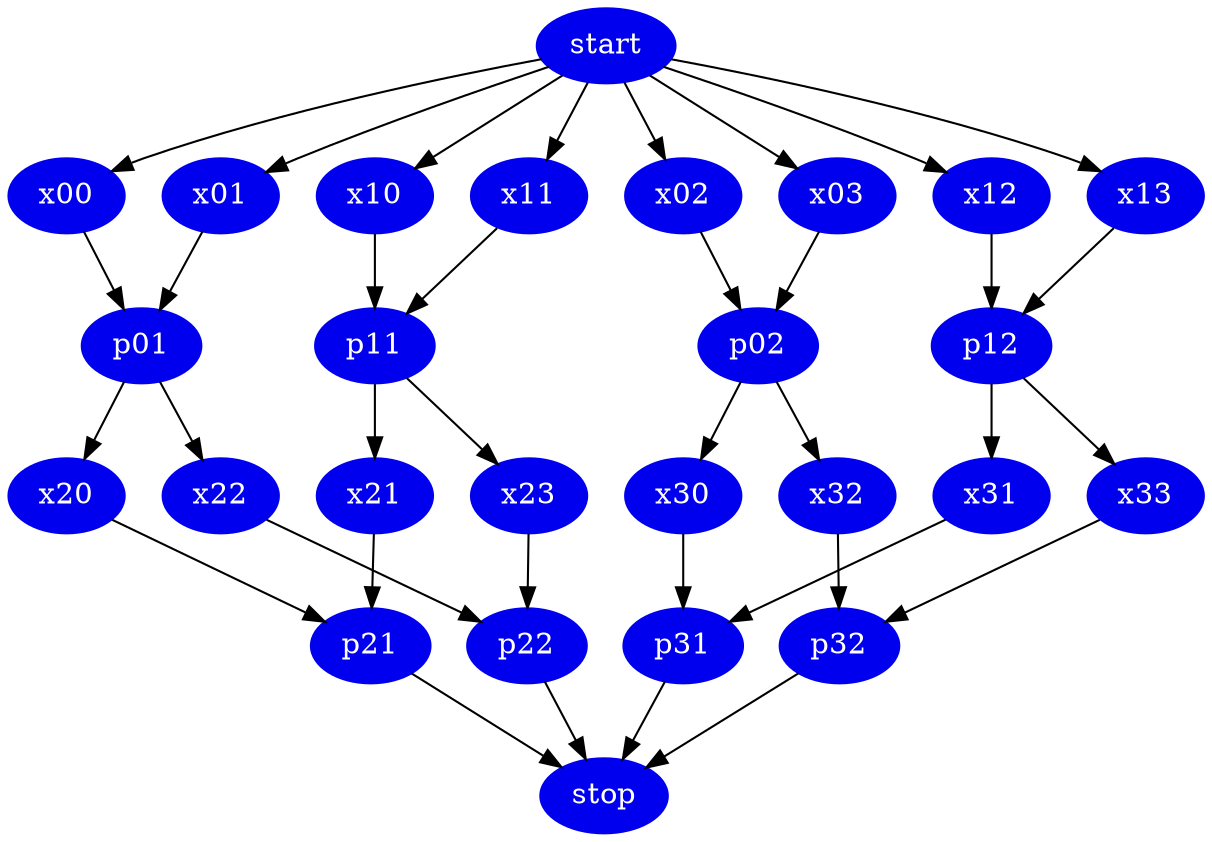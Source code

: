 digraph G{
	node [fontcolor=white,style=filled,color=blue2];
	start [label = start];
	x00 [label = x00];
	x01 [label = x01];
	x02 [label = x02];
	x03 [label = x03];
	x10 [label = x10];
	x11 [label = x11];
	x12 [label = x12];
	x13 [label = x13];
	p01 [label = p01];
	p02 [label = p02];
	p11 [label = p11];
	p12 [label = p12];
	x20 [label = x20];
	x22 [label = x22];
	x30 [label = x30];
	x32 [label = x32];
	x21 [label = x21];
	x23 [label = x23];
	x31 [label = x31];
	x33 [label = x33];
	p21 [label = p21];
	p22 [label = p22];
	p31 [label = p31];
	p32 [label = p32];
	stop [label = stop];
	start -> x00;
	start -> x01;
	start -> x02;
	start -> x03;
	start -> x10;
	start -> x11;
	start -> x12;
	start -> x13;
	x00 -> p01;
	x01 -> p01;
	x02 -> p02;
	x03 -> p02;
	x10 -> p11;
	x11 -> p11;
	x12 -> p12;
	x13 -> p12;
	p01 -> x20;
	p01 -> x22;
	p02 -> x30;
	p02 -> x32;
	p11 -> x21;
	p11 -> x23;
	p12 -> x31;
	p12 -> x33;
	x20 -> p21;
	x21 -> p21;
	x22 -> p22;
	x23 -> p22;
	x30 -> p31;
	x31 -> p31;
	x32 -> p32;
	x33 -> p32;
	p21 -> stop;
	p22 -> stop;
	p31 -> stop;
	p32 -> stop;
}

